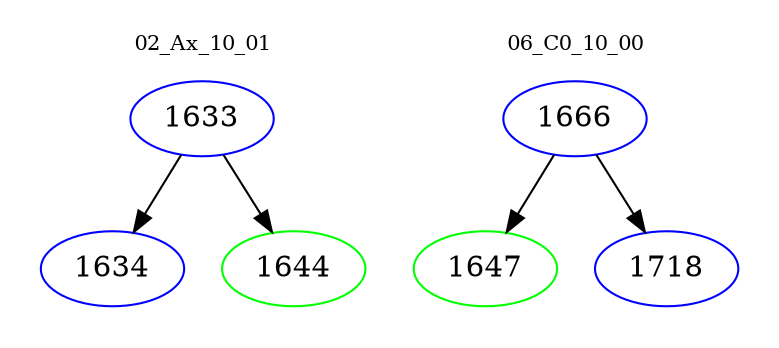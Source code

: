 digraph{
subgraph cluster_0 {
color = white
label = "02_Ax_10_01";
fontsize=10;
T0_1633 [label="1633", color="blue"]
T0_1633 -> T0_1634 [color="black"]
T0_1634 [label="1634", color="blue"]
T0_1633 -> T0_1644 [color="black"]
T0_1644 [label="1644", color="green"]
}
subgraph cluster_1 {
color = white
label = "06_C0_10_00";
fontsize=10;
T1_1666 [label="1666", color="blue"]
T1_1666 -> T1_1647 [color="black"]
T1_1647 [label="1647", color="green"]
T1_1666 -> T1_1718 [color="black"]
T1_1718 [label="1718", color="blue"]
}
}
